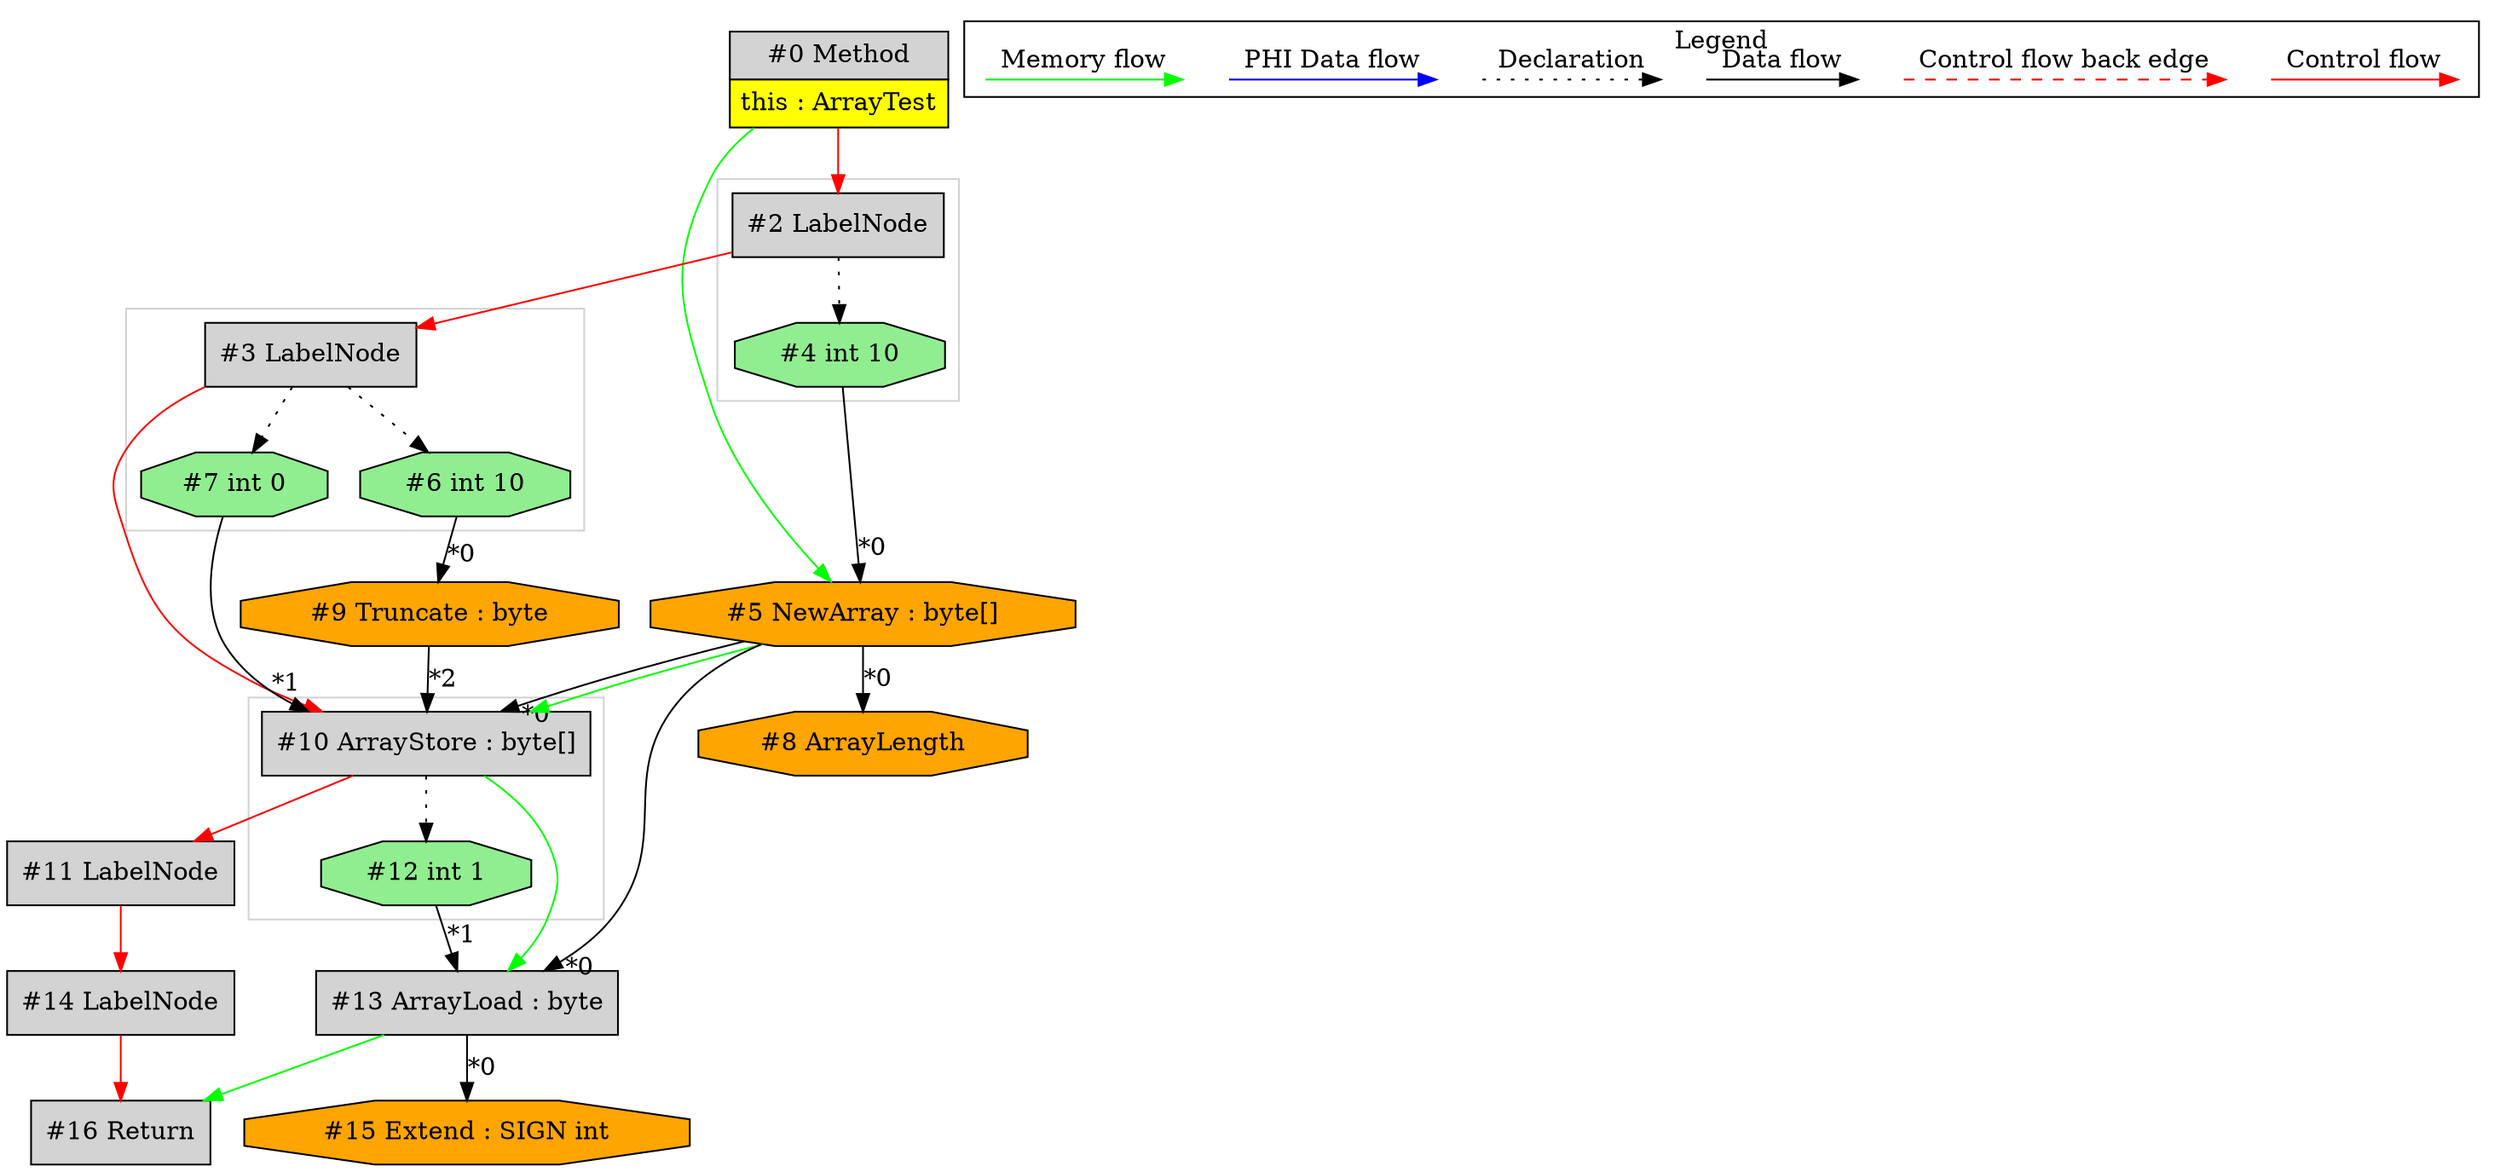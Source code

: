 digraph {
 ordering="in";
 node0[margin="0", label=<<table border="0" cellborder="1" cellspacing="0" cellpadding="5"><tr><td colspan="1">#0 Method</td></tr><tr><td port="prj1" bgcolor="yellow">this : ArrayTest</td></tr></table>>,shape=none, fillcolor=lightgrey, style=filled];
 node5[label="#5 NewArray : byte[]",shape=octagon, fillcolor=orange, style=filled];
 node4 -> node5[headlabel="*0", labeldistance=2];
 node0 -> node5[labeldistance=2, color=green, constraint=false];
 node4[label="#4 int 10",shape=octagon, fillcolor=lightgreen, style=filled];
 node2 -> node4[style=dotted];
 node2[label="#2 LabelNode",shape=box, fillcolor=lightgrey, style=filled];
 node0 -> node2[labeldistance=2, color=red, fontcolor=red];
 node3[label="#3 LabelNode",shape=box, fillcolor=lightgrey, style=filled];
 node2 -> node3[labeldistance=2, color=red, fontcolor=red];
 node7[label="#7 int 0",shape=octagon, fillcolor=lightgreen, style=filled];
 node3 -> node7[style=dotted];
 node10[label="#10 ArrayStore : byte[]",shape=box, fillcolor=lightgrey, style=filled];
 node5 -> node10[headlabel="*0", labeldistance=2];
 node7 -> node10[headlabel="*1", labeldistance=2];
 node9 -> node10[headlabel="*2", labeldistance=2];
 node5 -> node10[labeldistance=2, color=green, constraint=false];
 node3 -> node10[labeldistance=2, color=red, fontcolor=red];
 node9[label="#9 Truncate : byte",shape=octagon, fillcolor=orange, style=filled];
 node6 -> node9[headlabel="*0", labeldistance=2];
 node6[label="#6 int 10",shape=octagon, fillcolor=lightgreen, style=filled];
 node3 -> node6[style=dotted];
 node11[label="#11 LabelNode",shape=box, fillcolor=lightgrey, style=filled];
 node10 -> node11[labeldistance=2, color=red, fontcolor=red];
 node14[label="#14 LabelNode",shape=box, fillcolor=lightgrey, style=filled];
 node11 -> node14[labeldistance=2, color=red, fontcolor=red];
 node16[label="#16 Return",shape=box, fillcolor=lightgrey, style=filled];
 node14 -> node16[labeldistance=2, color=red, fontcolor=red];
 node13 -> node16[labeldistance=2, color=green, constraint=false];
 node13[label="#13 ArrayLoad : byte",shape=box, fillcolor=lightgrey, style=filled];
 node5 -> node13[headlabel="*0", labeldistance=2];
 node12 -> node13[headlabel="*1", labeldistance=2];
 node10 -> node13[labeldistance=2, color=green, constraint=false];
 node12[label="#12 int 1",shape=octagon, fillcolor=lightgreen, style=filled];
 node10 -> node12[style=dotted];
 node15[label="#15 Extend : SIGN int",shape=octagon, fillcolor=orange, style=filled];
 node13 -> node15[headlabel="*0", labeldistance=2];
 node8[label="#8 ArrayLength",shape=octagon, fillcolor=orange, style=filled];
 node5 -> node8[headlabel="*0", labeldistance=2];
 subgraph cluster_0 {
  color=lightgray;
  node3;
  node6;
  node7;
 }
 subgraph cluster_1 {
  color=lightgray;
  node10;
  node12;
 }
 subgraph cluster_2 {
  color=lightgray;
  node2;
  node4;
 }
 subgraph cluster_000 {
  label = "Legend";
  node [shape=point]
  {
   rank=same;
   c0 [style = invis];
   c1 [style = invis];
   c2 [style = invis];
   c3 [style = invis];
   d0 [style = invis];
   d1 [style = invis];
   d2 [style = invis];
   d3 [style = invis];
   d4 [style = invis];
   d5 [style = invis];
   d6 [style = invis];
   d7 [style = invis];
  }
  c0 -> c1 [label="Control flow", style=solid, color=red]
  c2 -> c3 [label="Control flow back edge", style=dashed, color=red]
  d0 -> d1 [label="Data flow"]
  d2 -> d3 [label="Declaration", style=dotted]
  d4 -> d5 [label="PHI Data flow", color=blue]
  d6 -> d7 [label="Memory flow", color=green]
 }

}
